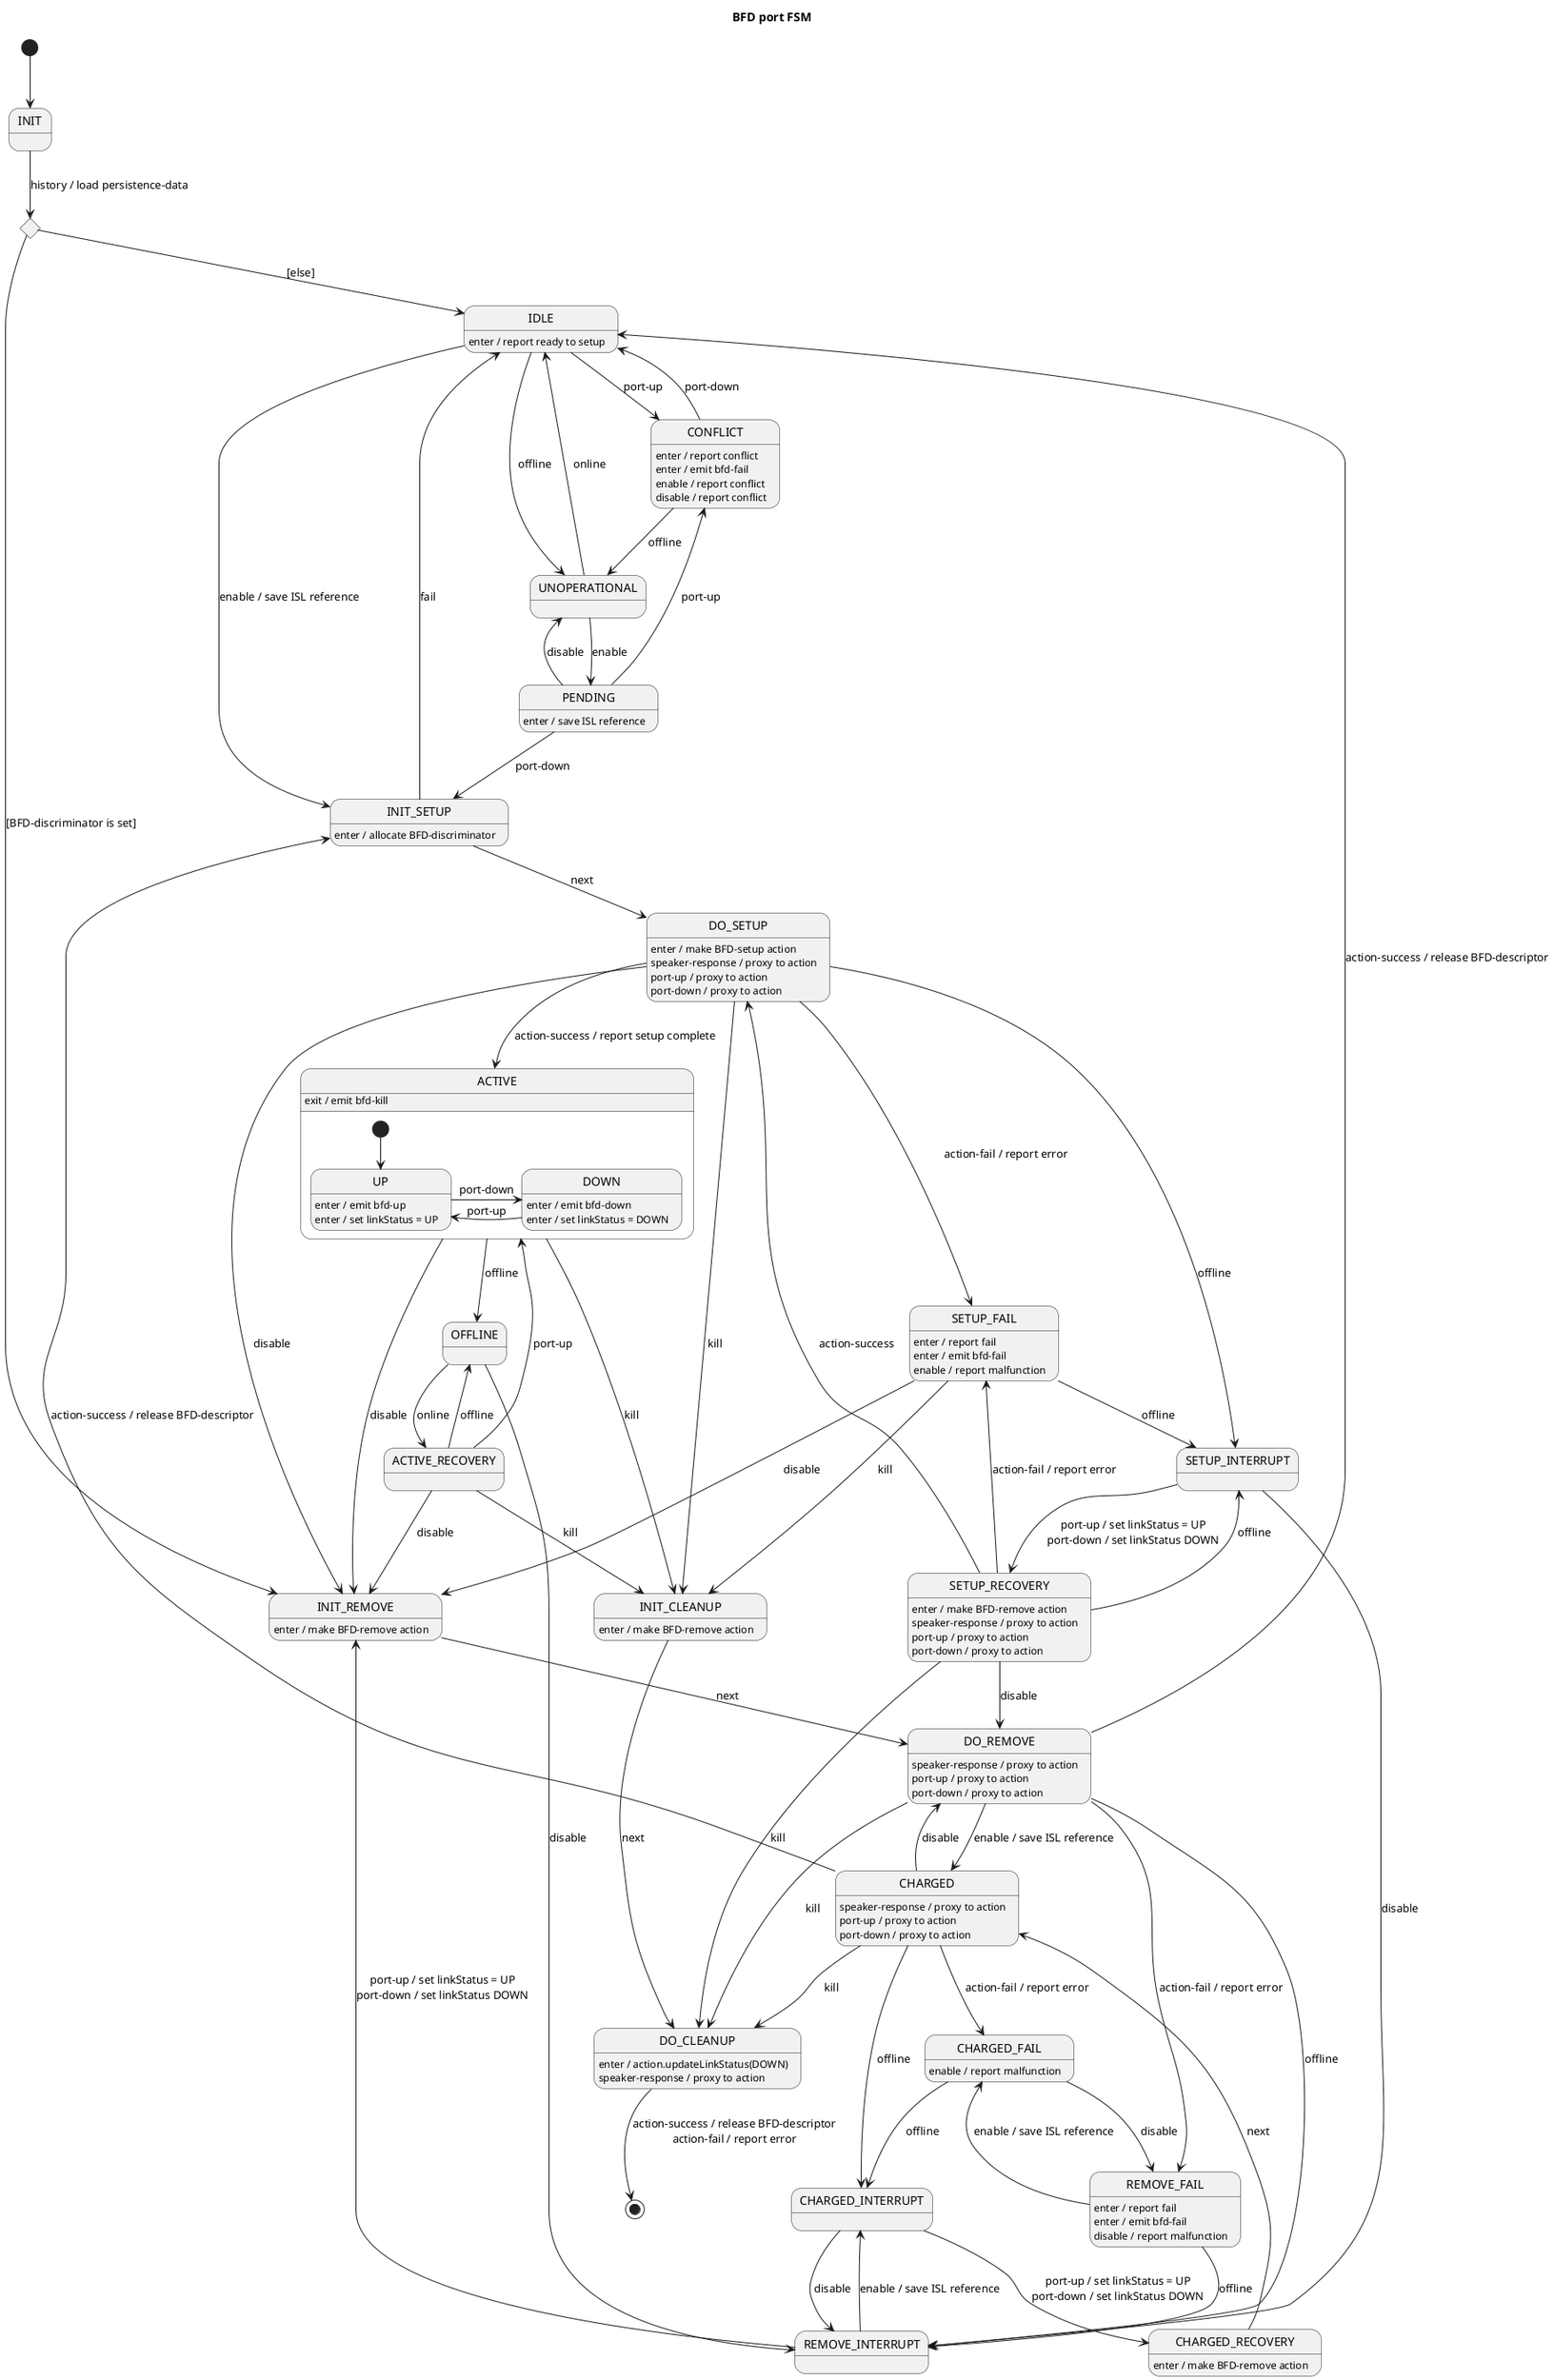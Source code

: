 Internal data
* ISL reference
* BFD descriptor
* linkStatus (initial false)
* action

Internal signals
* fail

Input signals
* online
* offline
* port-up
* port-down
* enable (ISL-FSM)
* disable (ISL-FSM)
* speaker-response
* action-success
* action-fail

Output signals
* bfd-up
* bfd-down
* bfd-kill

@startuml bfd-port-FSM
title BFD port FSM

[*] --> INIT

state initChoice <<choice>>
INIT --> initChoice : history / load persistence-data

initChoice --> IDLE : [else]
initChoice --> INIT_REMOVE : [BFD-discriminator is set]

IDLE --> INIT_SETUP : enable / save ISL reference
IDLE --> CONFLICT : port-up
IDLE --> UNOPERATIONAL : offline
IDLE : enter / report ready to setup

UNOPERATIONAL --> IDLE : online
UNOPERATIONAL --> PENDING : enable

CONFLICT --> IDLE : port-down
CONFLICT --> UNOPERATIONAL : offline
CONFLICT : enter / report conflict
CONFLICT : enter / emit bfd-fail
CONFLICT : enable / report conflict
CONFLICT : disable / report conflict

PENDING --> UNOPERATIONAL : disable
PENDING --> INIT_SETUP : port-down
PENDING --> CONFLICT : port-up
PENDING : enter / save ISL reference

INIT_SETUP --> IDLE : fail
INIT_SETUP --> DO_SETUP : next
INIT_SETUP : enter / allocate BFD-discriminator

DO_SETUP --> ACTIVE : action-success / report setup complete
DO_SETUP --> INIT_REMOVE : disable
DO_SETUP --> SETUP_FAIL : action-fail / report error
DO_SETUP --> SETUP_INTERRUPT : offline
DO_SETUP --> INIT_CLEANUP : kill
DO_SETUP : enter / make BFD-setup action
DO_SETUP : speaker-response / proxy to action
DO_SETUP : port-up / proxy to action
DO_SETUP : port-down / proxy to action

SETUP_FAIL --> INIT_REMOVE : disable
SETUP_FAIL --> SETUP_INTERRUPT : offline
SETUP_FAIL --> INIT_CLEANUP : kill
SETUP_FAIL : enter / report fail
SETUP_FAIL : enter / emit bfd-fail
SETUP_FAIL : enable / report malfunction

SETUP_INTERRUPT --> SETUP_RECOVERY : port-up / set linkStatus = UP\nport-down / set linkStatus DOWN
SETUP_INTERRUPT --> REMOVE_INTERRUPT : disable

SETUP_RECOVERY --> DO_SETUP : action-success
SETUP_RECOVERY --> SETUP_INTERRUPT : offline
SETUP_RECOVERY --> SETUP_FAIL : action-fail / report error
SETUP_RECOVERY --> DO_REMOVE : disable
SETUP_RECOVERY --> DO_CLEANUP : kill
SETUP_RECOVERY : enter / make BFD-remove action
SETUP_RECOVERY : speaker-response / proxy to action
SETUP_RECOVERY : port-up / proxy to action
SETUP_RECOVERY : port-down / proxy to action

state ACTIVE {
    [*] --> UP

    UP -r-> DOWN : port-down
    UP : enter / emit bfd-up
    UP : enter / set linkStatus = UP

    DOWN -l-> UP : port-up
    DOWN : enter / emit bfd-down
    DOWN : enter / set linkStatus = DOWN
}
ACTIVE --> OFFLINE : offline
ACTIVE --> INIT_REMOVE : disable
ACTIVE --> INIT_CLEANUP : kill
ACTIVE : exit / emit bfd-kill

ACTIVE_RECOVERY --> OFFLINE : offline
ACTIVE_RECOVERY --> ACTIVE : port-up
ACTIVE_RECOVERY --> INIT_REMOVE : disable
ACTIVE_RECOVERY --> INIT_CLEANUP : kill

OFFLINE --> ACTIVE_RECOVERY : online
OFFLINE --> REMOVE_INTERRUPT : disable

INIT_REMOVE --> DO_REMOVE : next
INIT_REMOVE : enter / make BFD-remove action

DO_REMOVE --> IDLE : action-success / release BFD-descriptor
DO_REMOVE --> REMOVE_FAIL : action-fail / report error
DO_REMOVE --> REMOVE_INTERRUPT : offline
DO_REMOVE --> DO_CLEANUP : kill
DO_REMOVE --> CHARGED : enable / save ISL reference
DO_REMOVE : speaker-response / proxy to action
DO_REMOVE : port-up / proxy to action
DO_REMOVE : port-down / proxy to action

REMOVE_FAIL --> CHARGED_FAIL: enable / save ISL reference
REMOVE_FAIL --> REMOVE_INTERRUPT : offline
REMOVE_FAIL : enter / report fail
REMOVE_FAIL : enter / emit bfd-fail
REMOVE_FAIL : disable / report malfunction

REMOVE_INTERRUPT --> INIT_REMOVE : port-up / set linkStatus = UP\nport-down / set linkStatus DOWN
REMOVE_INTERRUPT --> CHARGED_INTERRUPT : enable / save ISL reference

CHARGED --> INIT_SETUP : action-success / release BFD-descriptor
CHARGED --> CHARGED_FAIL : action-fail / report error
CHARGED --> DO_REMOVE : disable
CHARGED --> CHARGED_INTERRUPT : offline
CHARGED --> DO_CLEANUP : kill
CHARGED : speaker-response / proxy to action
CHARGED : port-up / proxy to action
CHARGED : port-down / proxy to action

CHARGED_FAIL --> CHARGED_INTERRUPT : offline
CHARGED_FAIL --> REMOVE_FAIL : disable
CHARGED_FAIL : enable / report malfunction

CHARGED_INTERRUPT --> CHARGED_RECOVERY : port-up / set linkStatus = UP\nport-down / set linkStatus DOWN
CHARGED_INTERRUPT --> REMOVE_INTERRUPT : disable

CHARGED_RECOVERY --> CHARGED : next
CHARGED_RECOVERY : enter / make BFD-remove action

INIT_CLEANUP --> DO_CLEANUP : next
INIT_CLEANUP : enter / make BFD-remove action

DO_CLEANUP --> [*] : action-success / release BFD-descriptor\naction-fail / report error
DO_CLEANUP : enter / action.updateLinkStatus(DOWN)
DO_CLEANUP : speaker-response / proxy to action

@enduml
